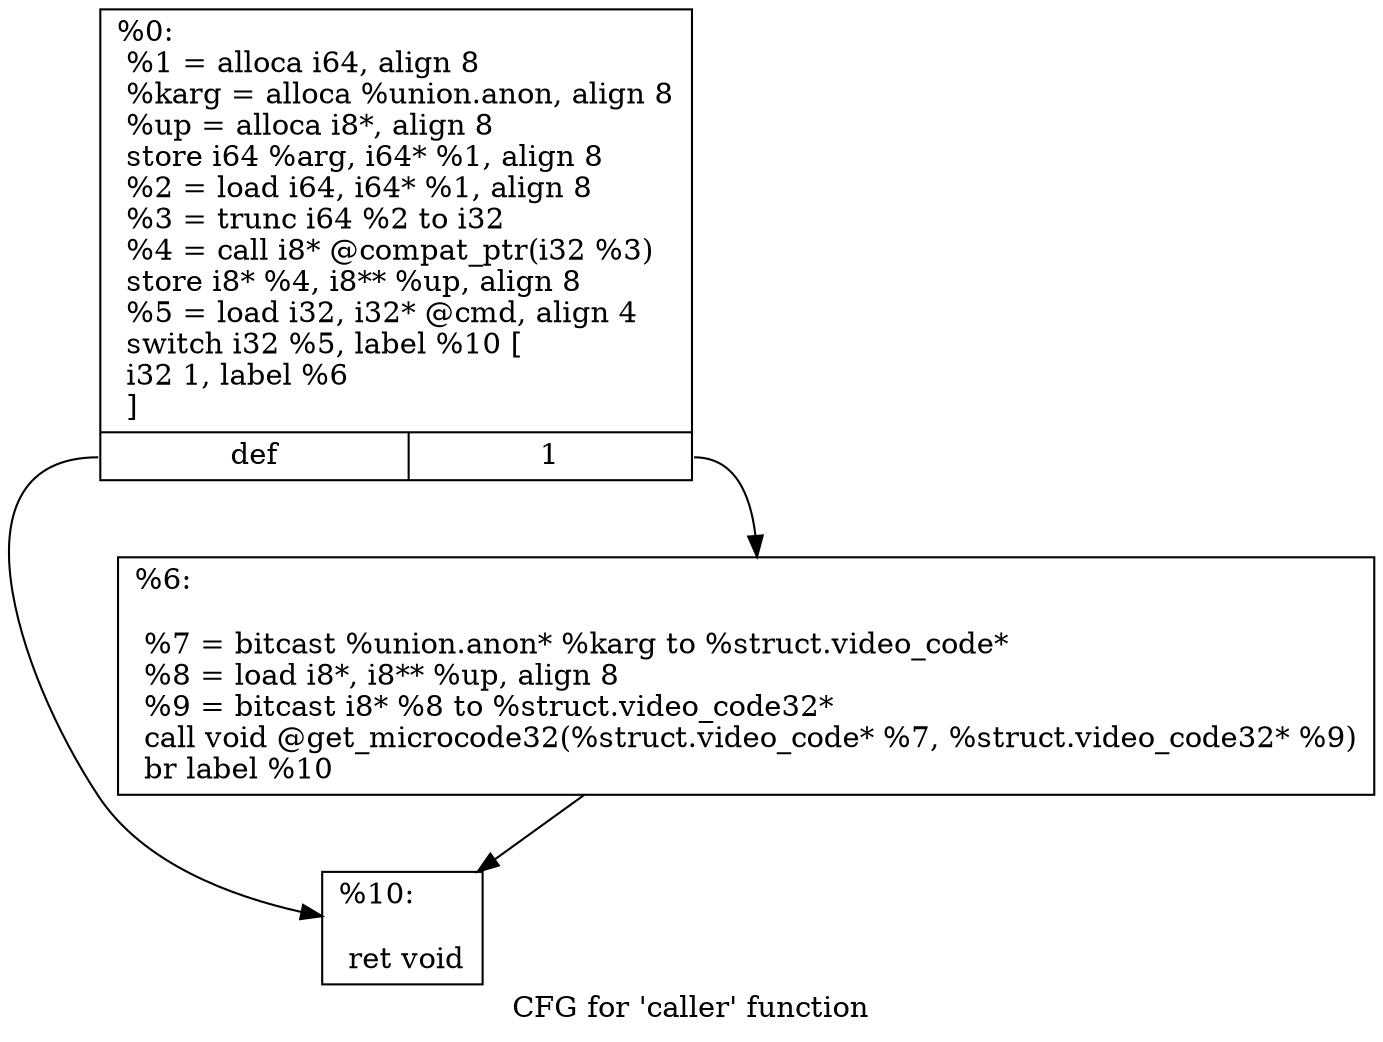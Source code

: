 digraph "CFG for 'caller' function" {
	label="CFG for 'caller' function";

	Node0x93afa0 [shape=record,label="{%0:\l  %1 = alloca i64, align 8\l  %karg = alloca %union.anon, align 8\l  %up = alloca i8*, align 8\l  store i64 %arg, i64* %1, align 8\l  %2 = load i64, i64* %1, align 8\l  %3 = trunc i64 %2 to i32\l  %4 = call i8* @compat_ptr(i32 %3)\l  store i8* %4, i8** %up, align 8\l  %5 = load i32, i32* @cmd, align 4\l  switch i32 %5, label %10 [\l    i32 1, label %6\l  ]\l|{<s0>def|<s1>1}}"];
	Node0x93afa0:s0 -> Node0x93b040;
	Node0x93afa0:s1 -> Node0x93aff0;
	Node0x93aff0 [shape=record,label="{%6:\l\l  %7 = bitcast %union.anon* %karg to %struct.video_code*\l  %8 = load i8*, i8** %up, align 8\l  %9 = bitcast i8* %8 to %struct.video_code32*\l  call void @get_microcode32(%struct.video_code* %7, %struct.video_code32* %9)\l  br label %10\l}"];
	Node0x93aff0 -> Node0x93b040;
	Node0x93b040 [shape=record,label="{%10:\l\l  ret void\l}"];
}

